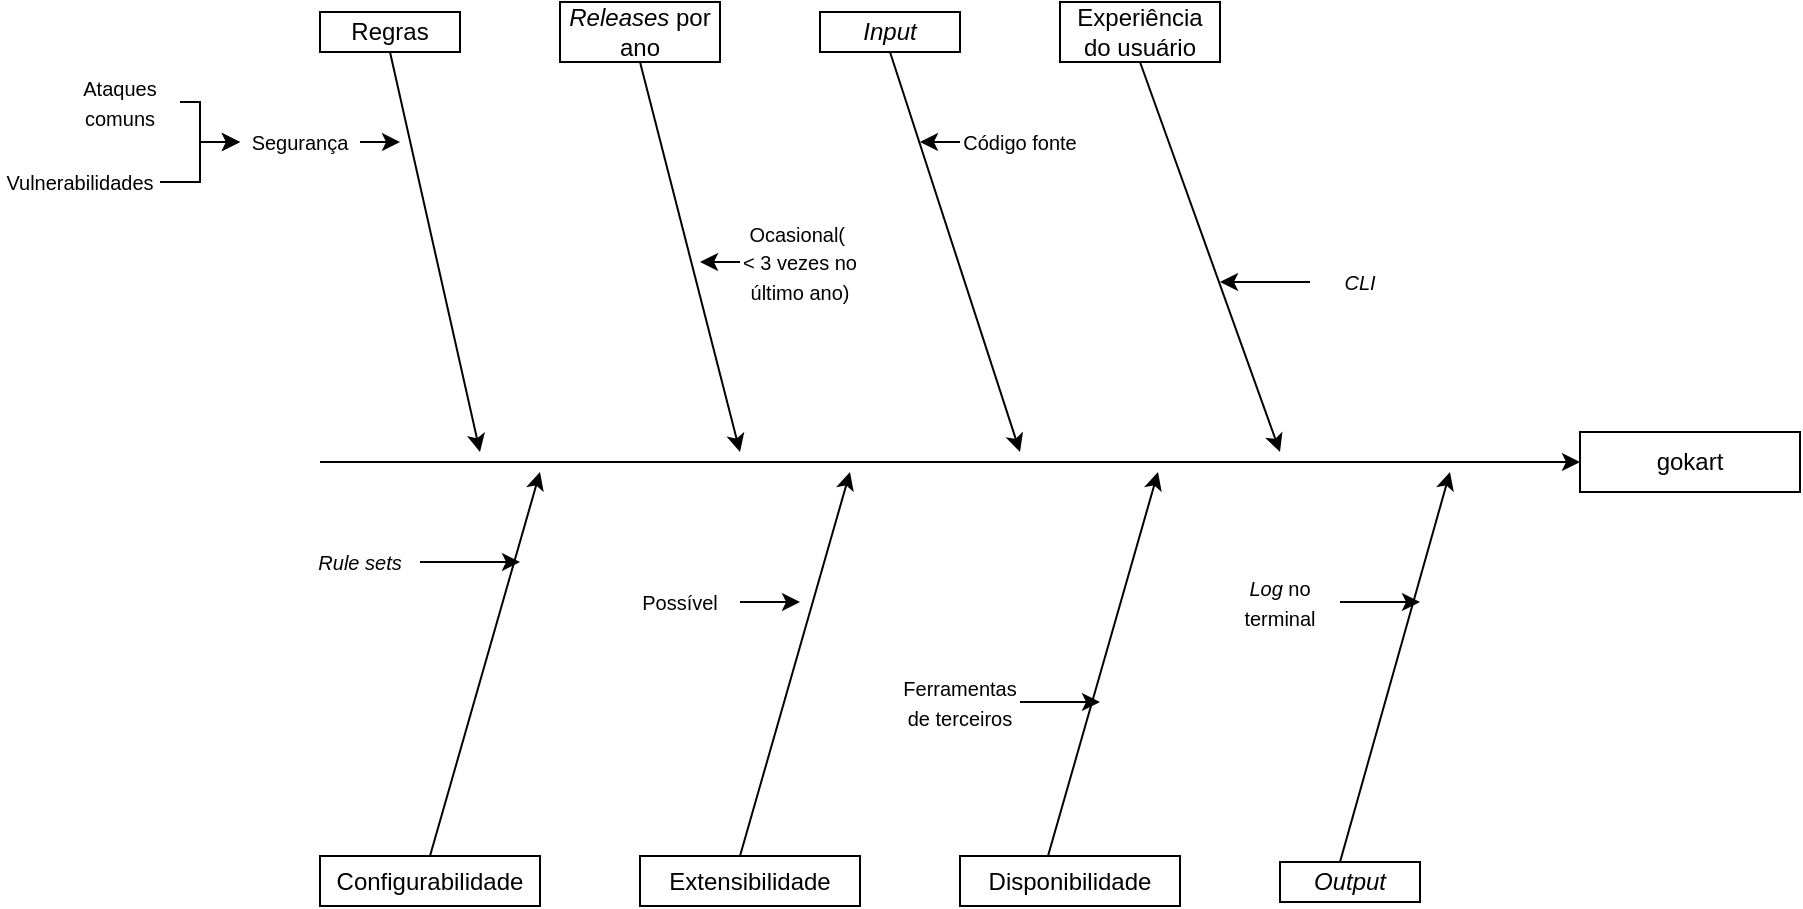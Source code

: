 <mxfile version="21.2.9" type="device">
  <diagram name="Página-1" id="SFaAdaLeswU1lWEI1o-6">
    <mxGraphModel dx="2261" dy="731" grid="1" gridSize="10" guides="1" tooltips="1" connect="1" arrows="1" fold="1" page="1" pageScale="1" pageWidth="827" pageHeight="1169" math="0" shadow="0">
      <root>
        <mxCell id="0" />
        <mxCell id="1" parent="0" />
        <mxCell id="u3kmKQPeAdHwH4gY3bJC-2" value="gokart" style="rounded=0;whiteSpace=wrap;html=1;" parent="1" vertex="1">
          <mxGeometry x="680" y="360" width="110" height="30" as="geometry" />
        </mxCell>
        <mxCell id="u3kmKQPeAdHwH4gY3bJC-3" value="" style="endArrow=classic;html=1;rounded=0;entryX=0;entryY=0.5;entryDx=0;entryDy=0;" parent="1" target="u3kmKQPeAdHwH4gY3bJC-2" edge="1">
          <mxGeometry width="50" height="50" relative="1" as="geometry">
            <mxPoint x="50" y="375" as="sourcePoint" />
            <mxPoint x="440" y="370" as="targetPoint" />
          </mxGeometry>
        </mxCell>
        <mxCell id="u3kmKQPeAdHwH4gY3bJC-4" value="Regras" style="rounded=0;whiteSpace=wrap;html=1;" parent="1" vertex="1">
          <mxGeometry x="50" y="150" width="70" height="20" as="geometry" />
        </mxCell>
        <mxCell id="u3kmKQPeAdHwH4gY3bJC-5" value="&lt;i&gt;Releases&lt;/i&gt;&amp;nbsp;por ano" style="rounded=0;whiteSpace=wrap;html=1;" parent="1" vertex="1">
          <mxGeometry x="170" y="145" width="80" height="30" as="geometry" />
        </mxCell>
        <mxCell id="u3kmKQPeAdHwH4gY3bJC-7" value="&lt;i&gt;Input&lt;/i&gt;" style="rounded=0;whiteSpace=wrap;html=1;" parent="1" vertex="1">
          <mxGeometry x="300" y="150" width="70" height="20" as="geometry" />
        </mxCell>
        <mxCell id="u3kmKQPeAdHwH4gY3bJC-8" value="Configurabilidade" style="rounded=0;whiteSpace=wrap;html=1;" parent="1" vertex="1">
          <mxGeometry x="50" y="572" width="110" height="25" as="geometry" />
        </mxCell>
        <mxCell id="u3kmKQPeAdHwH4gY3bJC-10" value="Extensibilidade" style="rounded=0;whiteSpace=wrap;html=1;" parent="1" vertex="1">
          <mxGeometry x="210" y="572" width="110" height="25" as="geometry" />
        </mxCell>
        <mxCell id="u3kmKQPeAdHwH4gY3bJC-11" value="Disponibilidade" style="rounded=0;whiteSpace=wrap;html=1;" parent="1" vertex="1">
          <mxGeometry x="370" y="572" width="110" height="25" as="geometry" />
        </mxCell>
        <mxCell id="u3kmKQPeAdHwH4gY3bJC-12" value="Experiência do usuário" style="rounded=0;whiteSpace=wrap;html=1;" parent="1" vertex="1">
          <mxGeometry x="420" y="145" width="80" height="30" as="geometry" />
        </mxCell>
        <mxCell id="u3kmKQPeAdHwH4gY3bJC-13" value="&lt;i&gt;Output&lt;/i&gt;" style="rounded=0;whiteSpace=wrap;html=1;" parent="1" vertex="1">
          <mxGeometry x="530" y="575" width="70" height="20" as="geometry" />
        </mxCell>
        <mxCell id="u3kmKQPeAdHwH4gY3bJC-14" value="" style="endArrow=classic;html=1;rounded=0;exitX=0.5;exitY=1;exitDx=0;exitDy=0;" parent="1" source="u3kmKQPeAdHwH4gY3bJC-4" edge="1">
          <mxGeometry width="50" height="50" relative="1" as="geometry">
            <mxPoint x="390" y="420" as="sourcePoint" />
            <mxPoint x="130" y="370" as="targetPoint" />
          </mxGeometry>
        </mxCell>
        <mxCell id="u3kmKQPeAdHwH4gY3bJC-15" value="" style="endArrow=classic;html=1;rounded=0;exitX=0.5;exitY=1;exitDx=0;exitDy=0;" parent="1" source="u3kmKQPeAdHwH4gY3bJC-5" edge="1">
          <mxGeometry width="50" height="50" relative="1" as="geometry">
            <mxPoint x="390" y="420" as="sourcePoint" />
            <mxPoint x="260" y="370" as="targetPoint" />
          </mxGeometry>
        </mxCell>
        <mxCell id="u3kmKQPeAdHwH4gY3bJC-16" value="" style="endArrow=classic;html=1;rounded=0;exitX=0.5;exitY=1;exitDx=0;exitDy=0;" parent="1" source="u3kmKQPeAdHwH4gY3bJC-7" edge="1">
          <mxGeometry width="50" height="50" relative="1" as="geometry">
            <mxPoint x="390" y="420" as="sourcePoint" />
            <mxPoint x="400" y="370" as="targetPoint" />
          </mxGeometry>
        </mxCell>
        <mxCell id="u3kmKQPeAdHwH4gY3bJC-17" value="" style="endArrow=classic;html=1;rounded=0;exitX=0.5;exitY=1;exitDx=0;exitDy=0;" parent="1" source="u3kmKQPeAdHwH4gY3bJC-12" edge="1">
          <mxGeometry width="50" height="50" relative="1" as="geometry">
            <mxPoint x="390" y="420" as="sourcePoint" />
            <mxPoint x="530" y="370" as="targetPoint" />
          </mxGeometry>
        </mxCell>
        <mxCell id="u3kmKQPeAdHwH4gY3bJC-18" value="" style="endArrow=classic;html=1;rounded=0;exitX=0.5;exitY=0;exitDx=0;exitDy=0;" parent="1" source="u3kmKQPeAdHwH4gY3bJC-8" edge="1">
          <mxGeometry width="50" height="50" relative="1" as="geometry">
            <mxPoint x="390" y="420" as="sourcePoint" />
            <mxPoint x="160" y="380" as="targetPoint" />
          </mxGeometry>
        </mxCell>
        <mxCell id="u3kmKQPeAdHwH4gY3bJC-19" value="" style="endArrow=classic;html=1;rounded=0;exitX=0.5;exitY=0;exitDx=0;exitDy=0;" parent="1" edge="1">
          <mxGeometry width="50" height="50" relative="1" as="geometry">
            <mxPoint x="260" y="572" as="sourcePoint" />
            <mxPoint x="315" y="380" as="targetPoint" />
          </mxGeometry>
        </mxCell>
        <mxCell id="u3kmKQPeAdHwH4gY3bJC-20" value="" style="endArrow=classic;html=1;rounded=0;exitX=0.5;exitY=0;exitDx=0;exitDy=0;" parent="1" edge="1">
          <mxGeometry width="50" height="50" relative="1" as="geometry">
            <mxPoint x="414" y="572" as="sourcePoint" />
            <mxPoint x="469" y="380" as="targetPoint" />
          </mxGeometry>
        </mxCell>
        <mxCell id="u3kmKQPeAdHwH4gY3bJC-21" value="" style="endArrow=classic;html=1;rounded=0;exitX=0.5;exitY=0;exitDx=0;exitDy=0;" parent="1" edge="1">
          <mxGeometry width="50" height="50" relative="1" as="geometry">
            <mxPoint x="560" y="575" as="sourcePoint" />
            <mxPoint x="615" y="380" as="targetPoint" />
          </mxGeometry>
        </mxCell>
        <mxCell id="EsDPzThnA64ddU382wI_-1" style="edgeStyle=orthogonalEdgeStyle;rounded=0;orthogonalLoop=1;jettySize=auto;html=1;exitX=1;exitY=0.5;exitDx=0;exitDy=0;" parent="1" source="u3kmKQPeAdHwH4gY3bJC-22" edge="1">
          <mxGeometry relative="1" as="geometry">
            <mxPoint x="90" y="215" as="targetPoint" />
          </mxGeometry>
        </mxCell>
        <mxCell id="u3kmKQPeAdHwH4gY3bJC-22" value="&lt;font style=&quot;font-size: 10px;&quot;&gt;Segurança&lt;/font&gt;" style="text;html=1;strokeColor=none;fillColor=none;align=center;verticalAlign=middle;whiteSpace=wrap;rounded=0;" parent="1" vertex="1">
          <mxGeometry x="10" y="200" width="60" height="30" as="geometry" />
        </mxCell>
        <mxCell id="u3kmKQPeAdHwH4gY3bJC-55" style="edgeStyle=orthogonalEdgeStyle;rounded=0;orthogonalLoop=1;jettySize=auto;html=1;exitX=0;exitY=0.5;exitDx=0;exitDy=0;" parent="1" source="u3kmKQPeAdHwH4gY3bJC-52" edge="1">
          <mxGeometry relative="1" as="geometry">
            <mxPoint x="240" y="275" as="targetPoint" />
          </mxGeometry>
        </mxCell>
        <mxCell id="u3kmKQPeAdHwH4gY3bJC-52" value="&lt;font style=&quot;font-size: 10px;&quot;&gt;Ocasional(&amp;nbsp; &amp;lt; 3 vezes no último ano)&lt;/font&gt;" style="text;html=1;strokeColor=none;fillColor=none;align=center;verticalAlign=middle;whiteSpace=wrap;rounded=0;" parent="1" vertex="1">
          <mxGeometry x="260" y="260" width="60" height="30" as="geometry" />
        </mxCell>
        <mxCell id="u3kmKQPeAdHwH4gY3bJC-60" style="edgeStyle=orthogonalEdgeStyle;rounded=0;orthogonalLoop=1;jettySize=auto;html=1;exitX=0;exitY=0.5;exitDx=0;exitDy=0;" parent="1" source="u3kmKQPeAdHwH4gY3bJC-58" edge="1">
          <mxGeometry relative="1" as="geometry">
            <mxPoint x="350" y="215" as="targetPoint" />
          </mxGeometry>
        </mxCell>
        <mxCell id="u3kmKQPeAdHwH4gY3bJC-58" value="&lt;font style=&quot;font-size: 10px;&quot;&gt;Código fonte&lt;/font&gt;" style="text;html=1;strokeColor=none;fillColor=none;align=center;verticalAlign=middle;whiteSpace=wrap;rounded=0;" parent="1" vertex="1">
          <mxGeometry x="370" y="200" width="60" height="30" as="geometry" />
        </mxCell>
        <mxCell id="u3kmKQPeAdHwH4gY3bJC-75" style="edgeStyle=orthogonalEdgeStyle;rounded=0;orthogonalLoop=1;jettySize=auto;html=1;exitX=0;exitY=0.5;exitDx=0;exitDy=0;" parent="1" source="u3kmKQPeAdHwH4gY3bJC-69" edge="1">
          <mxGeometry relative="1" as="geometry">
            <mxPoint x="500" y="285" as="targetPoint" />
          </mxGeometry>
        </mxCell>
        <mxCell id="u3kmKQPeAdHwH4gY3bJC-69" value="&lt;span style=&quot;font-size: 10px;&quot;&gt;&lt;i&gt;CLI&lt;/i&gt;&lt;/span&gt;" style="text;html=1;strokeColor=none;fillColor=none;align=center;verticalAlign=middle;whiteSpace=wrap;rounded=0;" parent="1" vertex="1">
          <mxGeometry x="545" y="270" width="50" height="30" as="geometry" />
        </mxCell>
        <mxCell id="u3kmKQPeAdHwH4gY3bJC-81" style="edgeStyle=orthogonalEdgeStyle;rounded=0;orthogonalLoop=1;jettySize=auto;html=1;exitX=1;exitY=0.5;exitDx=0;exitDy=0;" parent="1" source="u3kmKQPeAdHwH4gY3bJC-77" edge="1">
          <mxGeometry relative="1" as="geometry">
            <mxPoint x="150" y="425" as="targetPoint" />
          </mxGeometry>
        </mxCell>
        <mxCell id="u3kmKQPeAdHwH4gY3bJC-77" value="&lt;span style=&quot;font-size: 10px;&quot;&gt;&lt;i&gt;Rule sets&lt;/i&gt;&lt;/span&gt;" style="text;html=1;strokeColor=none;fillColor=none;align=center;verticalAlign=middle;whiteSpace=wrap;rounded=0;" parent="1" vertex="1">
          <mxGeometry x="40" y="410" width="60" height="30" as="geometry" />
        </mxCell>
        <mxCell id="u3kmKQPeAdHwH4gY3bJC-86" style="edgeStyle=orthogonalEdgeStyle;rounded=0;orthogonalLoop=1;jettySize=auto;html=1;exitX=1;exitY=0.5;exitDx=0;exitDy=0;" parent="1" source="u3kmKQPeAdHwH4gY3bJC-84" edge="1">
          <mxGeometry relative="1" as="geometry">
            <mxPoint x="290" y="445" as="targetPoint" />
          </mxGeometry>
        </mxCell>
        <mxCell id="u3kmKQPeAdHwH4gY3bJC-84" value="&lt;span style=&quot;font-size: 10px;&quot;&gt;Possível&lt;/span&gt;" style="text;html=1;strokeColor=none;fillColor=none;align=center;verticalAlign=middle;whiteSpace=wrap;rounded=0;" parent="1" vertex="1">
          <mxGeometry x="200" y="430" width="60" height="30" as="geometry" />
        </mxCell>
        <mxCell id="u3kmKQPeAdHwH4gY3bJC-92" style="edgeStyle=orthogonalEdgeStyle;rounded=0;orthogonalLoop=1;jettySize=auto;html=1;exitX=1;exitY=0.5;exitDx=0;exitDy=0;" parent="1" source="u3kmKQPeAdHwH4gY3bJC-91" edge="1">
          <mxGeometry relative="1" as="geometry">
            <mxPoint x="440" y="495" as="targetPoint" />
          </mxGeometry>
        </mxCell>
        <mxCell id="u3kmKQPeAdHwH4gY3bJC-91" value="&lt;span style=&quot;font-size: 10px;&quot;&gt;Ferramentas de terceiros&lt;/span&gt;" style="text;html=1;strokeColor=none;fillColor=none;align=center;verticalAlign=middle;whiteSpace=wrap;rounded=0;" parent="1" vertex="1">
          <mxGeometry x="340" y="480" width="60" height="30" as="geometry" />
        </mxCell>
        <mxCell id="u3kmKQPeAdHwH4gY3bJC-94" style="edgeStyle=orthogonalEdgeStyle;rounded=0;orthogonalLoop=1;jettySize=auto;html=1;exitX=1;exitY=0.5;exitDx=0;exitDy=0;" parent="1" source="u3kmKQPeAdHwH4gY3bJC-93" edge="1">
          <mxGeometry relative="1" as="geometry">
            <mxPoint x="600" y="445" as="targetPoint" />
          </mxGeometry>
        </mxCell>
        <mxCell id="u3kmKQPeAdHwH4gY3bJC-93" value="&lt;span style=&quot;font-size: 10px;&quot;&gt;&lt;i&gt;Log&lt;/i&gt;&amp;nbsp;no terminal&lt;/span&gt;" style="text;html=1;strokeColor=none;fillColor=none;align=center;verticalAlign=middle;whiteSpace=wrap;rounded=0;" parent="1" vertex="1">
          <mxGeometry x="500" y="430" width="60" height="30" as="geometry" />
        </mxCell>
        <mxCell id="EsDPzThnA64ddU382wI_-3" style="edgeStyle=orthogonalEdgeStyle;rounded=0;orthogonalLoop=1;jettySize=auto;html=1;exitX=1;exitY=0.5;exitDx=0;exitDy=0;entryX=0;entryY=0.5;entryDx=0;entryDy=0;" parent="1" source="EsDPzThnA64ddU382wI_-2" target="u3kmKQPeAdHwH4gY3bJC-22" edge="1">
          <mxGeometry relative="1" as="geometry">
            <Array as="points">
              <mxPoint x="-10" y="195" />
              <mxPoint x="-10" y="215" />
            </Array>
          </mxGeometry>
        </mxCell>
        <mxCell id="EsDPzThnA64ddU382wI_-2" value="&lt;font style=&quot;font-size: 10px;&quot;&gt;Ataques comuns&lt;/font&gt;" style="text;html=1;strokeColor=none;fillColor=none;align=center;verticalAlign=middle;whiteSpace=wrap;rounded=0;" parent="1" vertex="1">
          <mxGeometry x="-80" y="180" width="60" height="30" as="geometry" />
        </mxCell>
        <mxCell id="EsDPzThnA64ddU382wI_-5" style="edgeStyle=orthogonalEdgeStyle;rounded=0;orthogonalLoop=1;jettySize=auto;html=1;exitX=1;exitY=0.5;exitDx=0;exitDy=0;entryX=0;entryY=0.5;entryDx=0;entryDy=0;" parent="1" source="EsDPzThnA64ddU382wI_-4" target="u3kmKQPeAdHwH4gY3bJC-22" edge="1">
          <mxGeometry relative="1" as="geometry" />
        </mxCell>
        <mxCell id="EsDPzThnA64ddU382wI_-4" value="&lt;font style=&quot;font-size: 10px;&quot;&gt;Vulnerabilidades&lt;/font&gt;" style="text;html=1;strokeColor=none;fillColor=none;align=center;verticalAlign=middle;whiteSpace=wrap;rounded=0;" parent="1" vertex="1">
          <mxGeometry x="-110" y="220" width="80" height="30" as="geometry" />
        </mxCell>
      </root>
    </mxGraphModel>
  </diagram>
</mxfile>
